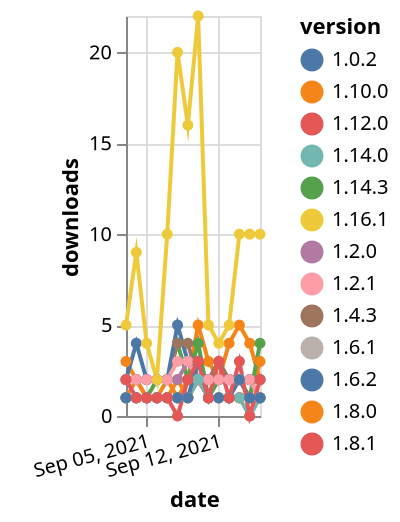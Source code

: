 {"$schema": "https://vega.github.io/schema/vega-lite/v5.json", "description": "A simple bar chart with embedded data.", "data": {"values": [{"date": "2021-09-03", "total": 463, "delta": 1, "version": "1.6.1"}, {"date": "2021-09-04", "total": 464, "delta": 1, "version": "1.6.1"}, {"date": "2021-09-05", "total": 465, "delta": 1, "version": "1.6.1"}, {"date": "2021-09-06", "total": 466, "delta": 1, "version": "1.6.1"}, {"date": "2021-09-07", "total": 467, "delta": 1, "version": "1.6.1"}, {"date": "2021-09-08", "total": 468, "delta": 1, "version": "1.6.1"}, {"date": "2021-09-09", "total": 469, "delta": 1, "version": "1.6.1"}, {"date": "2021-09-10", "total": 471, "delta": 2, "version": "1.6.1"}, {"date": "2021-09-11", "total": 472, "delta": 1, "version": "1.6.1"}, {"date": "2021-09-12", "total": 473, "delta": 1, "version": "1.6.1"}, {"date": "2021-09-13", "total": 474, "delta": 1, "version": "1.6.1"}, {"date": "2021-09-14", "total": 475, "delta": 1, "version": "1.6.1"}, {"date": "2021-09-15", "total": 476, "delta": 1, "version": "1.6.1"}, {"date": "2021-09-16", "total": 477, "delta": 1, "version": "1.6.1"}, {"date": "2021-09-03", "total": 463, "delta": 1, "version": "1.8.0"}, {"date": "2021-09-04", "total": 465, "delta": 2, "version": "1.8.0"}, {"date": "2021-09-05", "total": 466, "delta": 1, "version": "1.8.0"}, {"date": "2021-09-06", "total": 467, "delta": 1, "version": "1.8.0"}, {"date": "2021-09-07", "total": 468, "delta": 1, "version": "1.8.0"}, {"date": "2021-09-08", "total": 470, "delta": 2, "version": "1.8.0"}, {"date": "2021-09-09", "total": 471, "delta": 1, "version": "1.8.0"}, {"date": "2021-09-10", "total": 473, "delta": 2, "version": "1.8.0"}, {"date": "2021-09-11", "total": 474, "delta": 1, "version": "1.8.0"}, {"date": "2021-09-12", "total": 475, "delta": 1, "version": "1.8.0"}, {"date": "2021-09-13", "total": 476, "delta": 1, "version": "1.8.0"}, {"date": "2021-09-14", "total": 477, "delta": 1, "version": "1.8.0"}, {"date": "2021-09-15", "total": 478, "delta": 1, "version": "1.8.0"}, {"date": "2021-09-16", "total": 481, "delta": 3, "version": "1.8.0"}, {"date": "2021-09-03", "total": 1012, "delta": 3, "version": "1.10.0"}, {"date": "2021-09-04", "total": 1014, "delta": 2, "version": "1.10.0"}, {"date": "2021-09-05", "total": 1015, "delta": 1, "version": "1.10.0"}, {"date": "2021-09-06", "total": 1016, "delta": 1, "version": "1.10.0"}, {"date": "2021-09-07", "total": 1018, "delta": 2, "version": "1.10.0"}, {"date": "2021-09-08", "total": 1019, "delta": 1, "version": "1.10.0"}, {"date": "2021-09-09", "total": 1021, "delta": 2, "version": "1.10.0"}, {"date": "2021-09-10", "total": 1026, "delta": 5, "version": "1.10.0"}, {"date": "2021-09-11", "total": 1029, "delta": 3, "version": "1.10.0"}, {"date": "2021-09-12", "total": 1031, "delta": 2, "version": "1.10.0"}, {"date": "2021-09-13", "total": 1035, "delta": 4, "version": "1.10.0"}, {"date": "2021-09-14", "total": 1040, "delta": 5, "version": "1.10.0"}, {"date": "2021-09-15", "total": 1044, "delta": 4, "version": "1.10.0"}, {"date": "2021-09-16", "total": 1046, "delta": 2, "version": "1.10.0"}, {"date": "2021-09-03", "total": 356, "delta": 1, "version": "1.14.3"}, {"date": "2021-09-04", "total": 357, "delta": 1, "version": "1.14.3"}, {"date": "2021-09-05", "total": 358, "delta": 1, "version": "1.14.3"}, {"date": "2021-09-06", "total": 360, "delta": 2, "version": "1.14.3"}, {"date": "2021-09-07", "total": 362, "delta": 2, "version": "1.14.3"}, {"date": "2021-09-08", "total": 366, "delta": 4, "version": "1.14.3"}, {"date": "2021-09-09", "total": 368, "delta": 2, "version": "1.14.3"}, {"date": "2021-09-10", "total": 372, "delta": 4, "version": "1.14.3"}, {"date": "2021-09-11", "total": 373, "delta": 1, "version": "1.14.3"}, {"date": "2021-09-12", "total": 375, "delta": 2, "version": "1.14.3"}, {"date": "2021-09-13", "total": 377, "delta": 2, "version": "1.14.3"}, {"date": "2021-09-14", "total": 379, "delta": 2, "version": "1.14.3"}, {"date": "2021-09-15", "total": 380, "delta": 1, "version": "1.14.3"}, {"date": "2021-09-16", "total": 384, "delta": 4, "version": "1.14.3"}, {"date": "2021-09-03", "total": 307, "delta": 1, "version": "1.8.1"}, {"date": "2021-09-04", "total": 308, "delta": 1, "version": "1.8.1"}, {"date": "2021-09-05", "total": 309, "delta": 1, "version": "1.8.1"}, {"date": "2021-09-06", "total": 310, "delta": 1, "version": "1.8.1"}, {"date": "2021-09-07", "total": 311, "delta": 1, "version": "1.8.1"}, {"date": "2021-09-08", "total": 312, "delta": 1, "version": "1.8.1"}, {"date": "2021-09-09", "total": 313, "delta": 1, "version": "1.8.1"}, {"date": "2021-09-10", "total": 315, "delta": 2, "version": "1.8.1"}, {"date": "2021-09-11", "total": 316, "delta": 1, "version": "1.8.1"}, {"date": "2021-09-12", "total": 317, "delta": 1, "version": "1.8.1"}, {"date": "2021-09-13", "total": 318, "delta": 1, "version": "1.8.1"}, {"date": "2021-09-14", "total": 319, "delta": 1, "version": "1.8.1"}, {"date": "2021-09-15", "total": 320, "delta": 1, "version": "1.8.1"}, {"date": "2021-09-16", "total": 321, "delta": 1, "version": "1.8.1"}, {"date": "2021-09-03", "total": 2857, "delta": 2, "version": "1.4.3"}, {"date": "2021-09-04", "total": 2859, "delta": 2, "version": "1.4.3"}, {"date": "2021-09-05", "total": 2861, "delta": 2, "version": "1.4.3"}, {"date": "2021-09-06", "total": 2863, "delta": 2, "version": "1.4.3"}, {"date": "2021-09-07", "total": 2865, "delta": 2, "version": "1.4.3"}, {"date": "2021-09-08", "total": 2869, "delta": 4, "version": "1.4.3"}, {"date": "2021-09-09", "total": 2873, "delta": 4, "version": "1.4.3"}, {"date": "2021-09-10", "total": 2875, "delta": 2, "version": "1.4.3"}, {"date": "2021-09-11", "total": 2877, "delta": 2, "version": "1.4.3"}, {"date": "2021-09-12", "total": 2880, "delta": 3, "version": "1.4.3"}, {"date": "2021-09-13", "total": 2882, "delta": 2, "version": "1.4.3"}, {"date": "2021-09-14", "total": 2884, "delta": 2, "version": "1.4.3"}, {"date": "2021-09-15", "total": 2886, "delta": 2, "version": "1.4.3"}, {"date": "2021-09-16", "total": 2887, "delta": 1, "version": "1.4.3"}, {"date": "2021-09-03", "total": 1988, "delta": 2, "version": "1.2.0"}, {"date": "2021-09-04", "total": 1990, "delta": 2, "version": "1.2.0"}, {"date": "2021-09-05", "total": 1992, "delta": 2, "version": "1.2.0"}, {"date": "2021-09-06", "total": 1994, "delta": 2, "version": "1.2.0"}, {"date": "2021-09-07", "total": 1996, "delta": 2, "version": "1.2.0"}, {"date": "2021-09-08", "total": 1998, "delta": 2, "version": "1.2.0"}, {"date": "2021-09-09", "total": 2001, "delta": 3, "version": "1.2.0"}, {"date": "2021-09-10", "total": 2003, "delta": 2, "version": "1.2.0"}, {"date": "2021-09-11", "total": 2005, "delta": 2, "version": "1.2.0"}, {"date": "2021-09-12", "total": 2007, "delta": 2, "version": "1.2.0"}, {"date": "2021-09-13", "total": 2009, "delta": 2, "version": "1.2.0"}, {"date": "2021-09-14", "total": 2011, "delta": 2, "version": "1.2.0"}, {"date": "2021-09-15", "total": 2013, "delta": 2, "version": "1.2.0"}, {"date": "2021-09-16", "total": 2014, "delta": 1, "version": "1.2.0"}, {"date": "2021-09-03", "total": 2703, "delta": 2, "version": "1.0.2"}, {"date": "2021-09-04", "total": 2707, "delta": 4, "version": "1.0.2"}, {"date": "2021-09-05", "total": 2709, "delta": 2, "version": "1.0.2"}, {"date": "2021-09-06", "total": 2711, "delta": 2, "version": "1.0.2"}, {"date": "2021-09-07", "total": 2713, "delta": 2, "version": "1.0.2"}, {"date": "2021-09-08", "total": 2718, "delta": 5, "version": "1.0.2"}, {"date": "2021-09-09", "total": 2721, "delta": 3, "version": "1.0.2"}, {"date": "2021-09-10", "total": 2723, "delta": 2, "version": "1.0.2"}, {"date": "2021-09-11", "total": 2725, "delta": 2, "version": "1.0.2"}, {"date": "2021-09-12", "total": 2727, "delta": 2, "version": "1.0.2"}, {"date": "2021-09-13", "total": 2729, "delta": 2, "version": "1.0.2"}, {"date": "2021-09-14", "total": 2731, "delta": 2, "version": "1.0.2"}, {"date": "2021-09-15", "total": 2733, "delta": 2, "version": "1.0.2"}, {"date": "2021-09-16", "total": 2735, "delta": 2, "version": "1.0.2"}, {"date": "2021-09-03", "total": 2688, "delta": 2, "version": "1.2.1"}, {"date": "2021-09-04", "total": 2690, "delta": 2, "version": "1.2.1"}, {"date": "2021-09-05", "total": 2692, "delta": 2, "version": "1.2.1"}, {"date": "2021-09-06", "total": 2694, "delta": 2, "version": "1.2.1"}, {"date": "2021-09-07", "total": 2696, "delta": 2, "version": "1.2.1"}, {"date": "2021-09-08", "total": 2699, "delta": 3, "version": "1.2.1"}, {"date": "2021-09-09", "total": 2702, "delta": 3, "version": "1.2.1"}, {"date": "2021-09-10", "total": 2704, "delta": 2, "version": "1.2.1"}, {"date": "2021-09-11", "total": 2706, "delta": 2, "version": "1.2.1"}, {"date": "2021-09-12", "total": 2708, "delta": 2, "version": "1.2.1"}, {"date": "2021-09-13", "total": 2710, "delta": 2, "version": "1.2.1"}, {"date": "2021-09-14", "total": 2712, "delta": 2, "version": "1.2.1"}, {"date": "2021-09-15", "total": 2714, "delta": 2, "version": "1.2.1"}, {"date": "2021-09-16", "total": 2715, "delta": 1, "version": "1.2.1"}, {"date": "2021-09-03", "total": 562, "delta": 1, "version": "1.14.0"}, {"date": "2021-09-04", "total": 563, "delta": 1, "version": "1.14.0"}, {"date": "2021-09-05", "total": 564, "delta": 1, "version": "1.14.0"}, {"date": "2021-09-06", "total": 565, "delta": 1, "version": "1.14.0"}, {"date": "2021-09-07", "total": 566, "delta": 1, "version": "1.14.0"}, {"date": "2021-09-08", "total": 567, "delta": 1, "version": "1.14.0"}, {"date": "2021-09-09", "total": 568, "delta": 1, "version": "1.14.0"}, {"date": "2021-09-10", "total": 570, "delta": 2, "version": "1.14.0"}, {"date": "2021-09-11", "total": 571, "delta": 1, "version": "1.14.0"}, {"date": "2021-09-12", "total": 572, "delta": 1, "version": "1.14.0"}, {"date": "2021-09-13", "total": 573, "delta": 1, "version": "1.14.0"}, {"date": "2021-09-14", "total": 574, "delta": 1, "version": "1.14.0"}, {"date": "2021-09-15", "total": 574, "delta": 0, "version": "1.14.0"}, {"date": "2021-09-16", "total": 575, "delta": 1, "version": "1.14.0"}, {"date": "2021-09-03", "total": 504, "delta": 1, "version": "1.6.2"}, {"date": "2021-09-04", "total": 505, "delta": 1, "version": "1.6.2"}, {"date": "2021-09-05", "total": 506, "delta": 1, "version": "1.6.2"}, {"date": "2021-09-06", "total": 507, "delta": 1, "version": "1.6.2"}, {"date": "2021-09-07", "total": 508, "delta": 1, "version": "1.6.2"}, {"date": "2021-09-08", "total": 509, "delta": 1, "version": "1.6.2"}, {"date": "2021-09-09", "total": 510, "delta": 1, "version": "1.6.2"}, {"date": "2021-09-10", "total": 513, "delta": 3, "version": "1.6.2"}, {"date": "2021-09-11", "total": 514, "delta": 1, "version": "1.6.2"}, {"date": "2021-09-12", "total": 515, "delta": 1, "version": "1.6.2"}, {"date": "2021-09-13", "total": 516, "delta": 1, "version": "1.6.2"}, {"date": "2021-09-14", "total": 518, "delta": 2, "version": "1.6.2"}, {"date": "2021-09-15", "total": 519, "delta": 1, "version": "1.6.2"}, {"date": "2021-09-16", "total": 520, "delta": 1, "version": "1.6.2"}, {"date": "2021-09-03", "total": 427, "delta": 2, "version": "1.12.0"}, {"date": "2021-09-04", "total": 428, "delta": 1, "version": "1.12.0"}, {"date": "2021-09-05", "total": 429, "delta": 1, "version": "1.12.0"}, {"date": "2021-09-06", "total": 430, "delta": 1, "version": "1.12.0"}, {"date": "2021-09-07", "total": 431, "delta": 1, "version": "1.12.0"}, {"date": "2021-09-08", "total": 431, "delta": 0, "version": "1.12.0"}, {"date": "2021-09-09", "total": 433, "delta": 2, "version": "1.12.0"}, {"date": "2021-09-10", "total": 436, "delta": 3, "version": "1.12.0"}, {"date": "2021-09-11", "total": 437, "delta": 1, "version": "1.12.0"}, {"date": "2021-09-12", "total": 440, "delta": 3, "version": "1.12.0"}, {"date": "2021-09-13", "total": 441, "delta": 1, "version": "1.12.0"}, {"date": "2021-09-14", "total": 444, "delta": 3, "version": "1.12.0"}, {"date": "2021-09-15", "total": 444, "delta": 0, "version": "1.12.0"}, {"date": "2021-09-16", "total": 446, "delta": 2, "version": "1.12.0"}, {"date": "2021-09-03", "total": 590, "delta": 5, "version": "1.16.1"}, {"date": "2021-09-04", "total": 599, "delta": 9, "version": "1.16.1"}, {"date": "2021-09-05", "total": 603, "delta": 4, "version": "1.16.1"}, {"date": "2021-09-06", "total": 605, "delta": 2, "version": "1.16.1"}, {"date": "2021-09-07", "total": 615, "delta": 10, "version": "1.16.1"}, {"date": "2021-09-08", "total": 635, "delta": 20, "version": "1.16.1"}, {"date": "2021-09-09", "total": 651, "delta": 16, "version": "1.16.1"}, {"date": "2021-09-10", "total": 673, "delta": 22, "version": "1.16.1"}, {"date": "2021-09-11", "total": 678, "delta": 5, "version": "1.16.1"}, {"date": "2021-09-12", "total": 682, "delta": 4, "version": "1.16.1"}, {"date": "2021-09-13", "total": 687, "delta": 5, "version": "1.16.1"}, {"date": "2021-09-14", "total": 697, "delta": 10, "version": "1.16.1"}, {"date": "2021-09-15", "total": 707, "delta": 10, "version": "1.16.1"}, {"date": "2021-09-16", "total": 717, "delta": 10, "version": "1.16.1"}]}, "width": "container", "mark": {"type": "line", "point": {"filled": true}}, "encoding": {"x": {"field": "date", "type": "temporal", "timeUnit": "yearmonthdate", "title": "date", "axis": {"labelAngle": -15}}, "y": {"field": "delta", "type": "quantitative", "title": "downloads"}, "color": {"field": "version", "type": "nominal"}, "tooltip": {"field": "delta"}}}